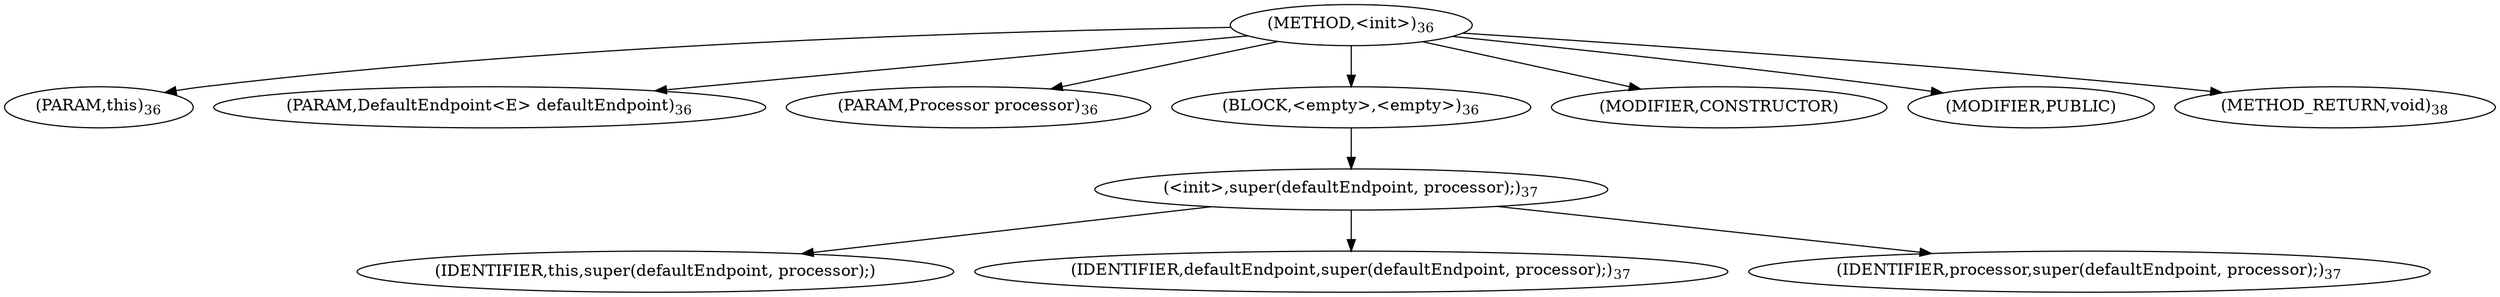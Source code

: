 digraph "&lt;init&gt;" {  
"19" [label = <(METHOD,&lt;init&gt;)<SUB>36</SUB>> ]
"4" [label = <(PARAM,this)<SUB>36</SUB>> ]
"20" [label = <(PARAM,DefaultEndpoint&lt;E&gt; defaultEndpoint)<SUB>36</SUB>> ]
"21" [label = <(PARAM,Processor processor)<SUB>36</SUB>> ]
"22" [label = <(BLOCK,&lt;empty&gt;,&lt;empty&gt;)<SUB>36</SUB>> ]
"23" [label = <(&lt;init&gt;,super(defaultEndpoint, processor);)<SUB>37</SUB>> ]
"3" [label = <(IDENTIFIER,this,super(defaultEndpoint, processor);)> ]
"24" [label = <(IDENTIFIER,defaultEndpoint,super(defaultEndpoint, processor);)<SUB>37</SUB>> ]
"25" [label = <(IDENTIFIER,processor,super(defaultEndpoint, processor);)<SUB>37</SUB>> ]
"26" [label = <(MODIFIER,CONSTRUCTOR)> ]
"27" [label = <(MODIFIER,PUBLIC)> ]
"28" [label = <(METHOD_RETURN,void)<SUB>38</SUB>> ]
  "19" -> "4" 
  "19" -> "20" 
  "19" -> "21" 
  "19" -> "22" 
  "19" -> "26" 
  "19" -> "27" 
  "19" -> "28" 
  "22" -> "23" 
  "23" -> "3" 
  "23" -> "24" 
  "23" -> "25" 
}
